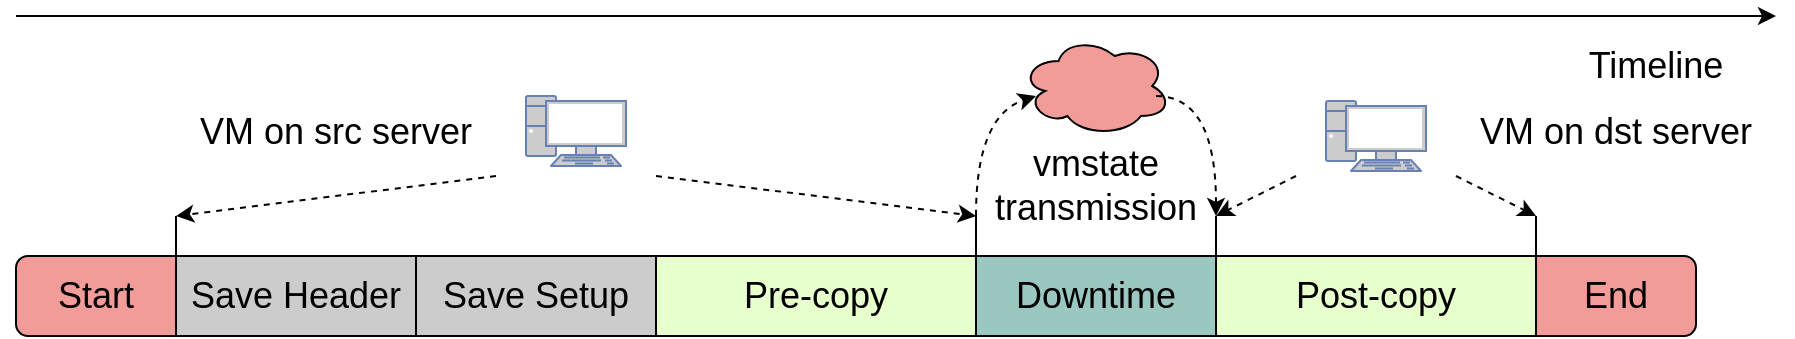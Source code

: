 <mxfile version="20.2.3" type="github">
  <diagram id="xbdcwXHPQUHZUbyYT70E" name="第 1 页">
    <mxGraphModel dx="1038" dy="579" grid="1" gridSize="10" guides="1" tooltips="1" connect="1" arrows="1" fold="1" page="1" pageScale="1" pageWidth="827" pageHeight="1169" math="0" shadow="0">
      <root>
        <mxCell id="0" />
        <mxCell id="1" parent="0" />
        <mxCell id="_aCOL6AofIa1MBWSSgmZ-10" value="" style="rounded=1;whiteSpace=wrap;html=1;fontSize=18;fillColor=#F19C99;" vertex="1" parent="1">
          <mxGeometry x="840" y="280" width="120" height="40" as="geometry" />
        </mxCell>
        <mxCell id="_aCOL6AofIa1MBWSSgmZ-1" value="" style="rounded=1;whiteSpace=wrap;html=1;fillColor=#F19C99;" vertex="1" parent="1">
          <mxGeometry x="120" y="280" width="120" height="40" as="geometry" />
        </mxCell>
        <mxCell id="_aCOL6AofIa1MBWSSgmZ-2" value="&lt;font style=&quot;font-size: 18px;&quot;&gt;Start&lt;/font&gt;" style="text;html=1;strokeColor=none;fillColor=none;align=center;verticalAlign=middle;whiteSpace=wrap;rounded=0;" vertex="1" parent="1">
          <mxGeometry x="130" y="285" width="60" height="30" as="geometry" />
        </mxCell>
        <mxCell id="_aCOL6AofIa1MBWSSgmZ-3" value="Save Header" style="rounded=0;whiteSpace=wrap;html=1;fontSize=18;fillColor=#CCCCCC;" vertex="1" parent="1">
          <mxGeometry x="200" y="280" width="120" height="40" as="geometry" />
        </mxCell>
        <mxCell id="_aCOL6AofIa1MBWSSgmZ-4" value="Save Setup" style="rounded=0;whiteSpace=wrap;html=1;fontSize=18;fillColor=#CCCCCC;" vertex="1" parent="1">
          <mxGeometry x="320" y="280" width="120" height="40" as="geometry" />
        </mxCell>
        <mxCell id="_aCOL6AofIa1MBWSSgmZ-6" value="" style="endArrow=classic;html=1;rounded=0;fontSize=18;" edge="1" parent="1">
          <mxGeometry width="50" height="50" relative="1" as="geometry">
            <mxPoint x="120" y="160" as="sourcePoint" />
            <mxPoint x="1000" y="160" as="targetPoint" />
          </mxGeometry>
        </mxCell>
        <mxCell id="_aCOL6AofIa1MBWSSgmZ-7" value="Pre-copy" style="rounded=0;whiteSpace=wrap;html=1;fontSize=18;fillColor=#E6FFCC;" vertex="1" parent="1">
          <mxGeometry x="440" y="280" width="160" height="40" as="geometry" />
        </mxCell>
        <mxCell id="_aCOL6AofIa1MBWSSgmZ-8" value="Downtime" style="rounded=0;whiteSpace=wrap;html=1;fontSize=18;fillColor=#9AC7BF;" vertex="1" parent="1">
          <mxGeometry x="600" y="280" width="120" height="40" as="geometry" />
        </mxCell>
        <mxCell id="_aCOL6AofIa1MBWSSgmZ-9" value="Post-copy" style="rounded=0;whiteSpace=wrap;html=1;fontSize=18;fillColor=#E6FFCC;" vertex="1" parent="1">
          <mxGeometry x="720" y="280" width="160" height="40" as="geometry" />
        </mxCell>
        <mxCell id="_aCOL6AofIa1MBWSSgmZ-11" value="&lt;font style=&quot;font-size: 18px;&quot;&gt;End&lt;/font&gt;" style="text;html=1;strokeColor=none;fillColor=none;align=center;verticalAlign=middle;whiteSpace=wrap;rounded=0;" vertex="1" parent="1">
          <mxGeometry x="890" y="285" width="60" height="30" as="geometry" />
        </mxCell>
        <mxCell id="_aCOL6AofIa1MBWSSgmZ-12" value="Timeline" style="text;html=1;strokeColor=none;fillColor=none;align=center;verticalAlign=middle;whiteSpace=wrap;rounded=0;fontSize=18;" vertex="1" parent="1">
          <mxGeometry x="890" y="170" width="100" height="30" as="geometry" />
        </mxCell>
        <mxCell id="_aCOL6AofIa1MBWSSgmZ-13" value="" style="fontColor=#0066CC;verticalAlign=top;verticalLabelPosition=bottom;labelPosition=center;align=center;html=1;outlineConnect=0;fillColor=#CCCCCC;strokeColor=#6881B3;gradientColor=none;gradientDirection=north;strokeWidth=2;shape=mxgraph.networks.pc;fontSize=18;" vertex="1" parent="1">
          <mxGeometry x="375" y="200" width="50" height="35" as="geometry" />
        </mxCell>
        <mxCell id="_aCOL6AofIa1MBWSSgmZ-14" value="" style="endArrow=none;html=1;rounded=0;fontSize=18;" edge="1" parent="1">
          <mxGeometry width="50" height="50" relative="1" as="geometry">
            <mxPoint x="200" y="280" as="sourcePoint" />
            <mxPoint x="200" y="260" as="targetPoint" />
          </mxGeometry>
        </mxCell>
        <mxCell id="_aCOL6AofIa1MBWSSgmZ-15" value="" style="endArrow=none;html=1;rounded=0;fontSize=18;" edge="1" parent="1">
          <mxGeometry width="50" height="50" relative="1" as="geometry">
            <mxPoint x="600" y="280" as="sourcePoint" />
            <mxPoint x="600" y="260" as="targetPoint" />
          </mxGeometry>
        </mxCell>
        <mxCell id="_aCOL6AofIa1MBWSSgmZ-16" value="VM on src server" style="text;html=1;strokeColor=none;fillColor=none;align=center;verticalAlign=middle;whiteSpace=wrap;rounded=0;fontSize=18;" vertex="1" parent="1">
          <mxGeometry x="200" y="202.5" width="160" height="30" as="geometry" />
        </mxCell>
        <mxCell id="_aCOL6AofIa1MBWSSgmZ-17" value="" style="endArrow=classic;html=1;rounded=0;fontSize=18;dashed=1;" edge="1" parent="1">
          <mxGeometry width="50" height="50" relative="1" as="geometry">
            <mxPoint x="360" y="240" as="sourcePoint" />
            <mxPoint x="200" y="260" as="targetPoint" />
          </mxGeometry>
        </mxCell>
        <mxCell id="_aCOL6AofIa1MBWSSgmZ-18" value="" style="endArrow=classic;html=1;rounded=0;fontSize=18;dashed=1;" edge="1" parent="1">
          <mxGeometry width="50" height="50" relative="1" as="geometry">
            <mxPoint x="440" y="240" as="sourcePoint" />
            <mxPoint x="600" y="260" as="targetPoint" />
          </mxGeometry>
        </mxCell>
        <mxCell id="_aCOL6AofIa1MBWSSgmZ-19" value="" style="endArrow=none;html=1;rounded=0;fontSize=18;" edge="1" parent="1">
          <mxGeometry width="50" height="50" relative="1" as="geometry">
            <mxPoint x="720" y="280" as="sourcePoint" />
            <mxPoint x="720" y="260" as="targetPoint" />
          </mxGeometry>
        </mxCell>
        <mxCell id="_aCOL6AofIa1MBWSSgmZ-20" value="" style="endArrow=none;html=1;rounded=0;fontSize=18;" edge="1" parent="1">
          <mxGeometry width="50" height="50" relative="1" as="geometry">
            <mxPoint x="880" y="280" as="sourcePoint" />
            <mxPoint x="880" y="260" as="targetPoint" />
          </mxGeometry>
        </mxCell>
        <mxCell id="_aCOL6AofIa1MBWSSgmZ-21" value="" style="fontColor=#0066CC;verticalAlign=top;verticalLabelPosition=bottom;labelPosition=center;align=center;html=1;outlineConnect=0;fillColor=#CCCCCC;strokeColor=#6881B3;gradientColor=none;gradientDirection=north;strokeWidth=2;shape=mxgraph.networks.pc;fontSize=18;" vertex="1" parent="1">
          <mxGeometry x="775" y="202.5" width="50" height="35" as="geometry" />
        </mxCell>
        <mxCell id="_aCOL6AofIa1MBWSSgmZ-22" value="" style="endArrow=classic;html=1;rounded=0;fontSize=18;dashed=1;" edge="1" parent="1">
          <mxGeometry width="50" height="50" relative="1" as="geometry">
            <mxPoint x="760" y="240" as="sourcePoint" />
            <mxPoint x="720" y="260" as="targetPoint" />
          </mxGeometry>
        </mxCell>
        <mxCell id="_aCOL6AofIa1MBWSSgmZ-23" value="" style="endArrow=classic;html=1;rounded=0;fontSize=18;dashed=1;" edge="1" parent="1">
          <mxGeometry width="50" height="50" relative="1" as="geometry">
            <mxPoint x="840" y="240" as="sourcePoint" />
            <mxPoint x="880" y="260" as="targetPoint" />
          </mxGeometry>
        </mxCell>
        <mxCell id="_aCOL6AofIa1MBWSSgmZ-24" value="VM on dst server" style="text;html=1;strokeColor=none;fillColor=none;align=center;verticalAlign=middle;whiteSpace=wrap;rounded=0;fontSize=18;" vertex="1" parent="1">
          <mxGeometry x="840" y="202.5" width="160" height="30" as="geometry" />
        </mxCell>
        <mxCell id="_aCOL6AofIa1MBWSSgmZ-25" value="" style="ellipse;shape=cloud;whiteSpace=wrap;html=1;fontSize=18;fillColor=#F19C99;" vertex="1" parent="1">
          <mxGeometry x="622.5" y="170" width="75" height="50" as="geometry" />
        </mxCell>
        <mxCell id="_aCOL6AofIa1MBWSSgmZ-26" value="" style="curved=1;endArrow=classic;html=1;rounded=0;fontSize=18;dashed=1;" edge="1" parent="1">
          <mxGeometry width="50" height="50" relative="1" as="geometry">
            <mxPoint x="600" y="260" as="sourcePoint" />
            <mxPoint x="630" y="200" as="targetPoint" />
            <Array as="points">
              <mxPoint x="600" y="210" />
            </Array>
          </mxGeometry>
        </mxCell>
        <mxCell id="_aCOL6AofIa1MBWSSgmZ-28" value="" style="curved=1;endArrow=classic;html=1;rounded=0;dashed=1;fontSize=18;" edge="1" parent="1">
          <mxGeometry width="50" height="50" relative="1" as="geometry">
            <mxPoint x="690" y="200" as="sourcePoint" />
            <mxPoint x="720" y="260" as="targetPoint" />
            <Array as="points">
              <mxPoint x="720" y="200" />
            </Array>
          </mxGeometry>
        </mxCell>
        <mxCell id="_aCOL6AofIa1MBWSSgmZ-29" value="vmstate transmission" style="text;html=1;strokeColor=none;fillColor=none;align=center;verticalAlign=middle;whiteSpace=wrap;rounded=0;fontSize=18;" vertex="1" parent="1">
          <mxGeometry x="630" y="230" width="60" height="30" as="geometry" />
        </mxCell>
      </root>
    </mxGraphModel>
  </diagram>
</mxfile>

